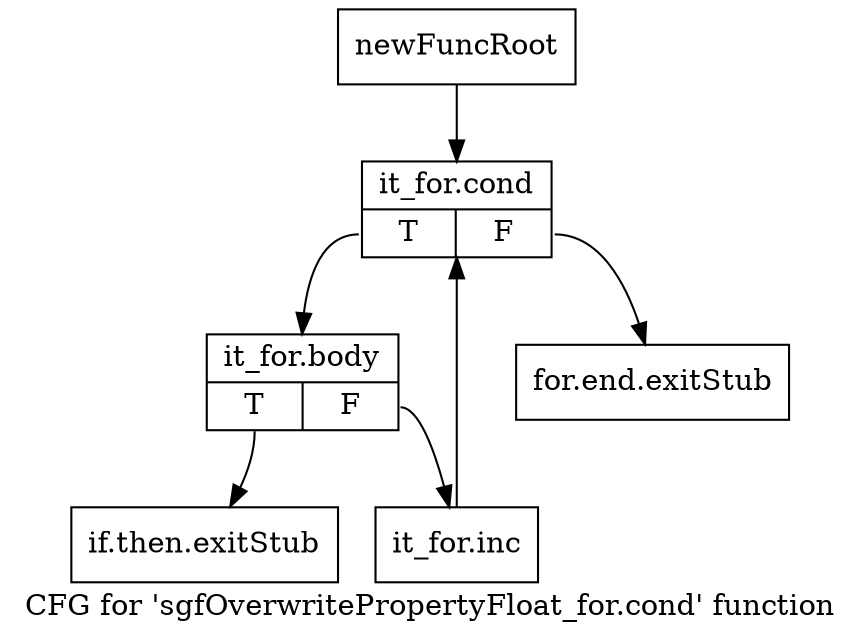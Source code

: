 digraph "CFG for 'sgfOverwritePropertyFloat_for.cond' function" {
	label="CFG for 'sgfOverwritePropertyFloat_for.cond' function";

	Node0x332d060 [shape=record,label="{newFuncRoot}"];
	Node0x332d060 -> Node0x332f220;
	Node0x332f180 [shape=record,label="{for.end.exitStub}"];
	Node0x332f1d0 [shape=record,label="{if.then.exitStub}"];
	Node0x332f220 [shape=record,label="{it_for.cond|{<s0>T|<s1>F}}"];
	Node0x332f220:s0 -> Node0x332f270;
	Node0x332f220:s1 -> Node0x332f180;
	Node0x332f270 [shape=record,label="{it_for.body|{<s0>T|<s1>F}}"];
	Node0x332f270:s0 -> Node0x332f1d0;
	Node0x332f270:s1 -> Node0x332f2c0;
	Node0x332f2c0 [shape=record,label="{it_for.inc}"];
	Node0x332f2c0 -> Node0x332f220;
}
